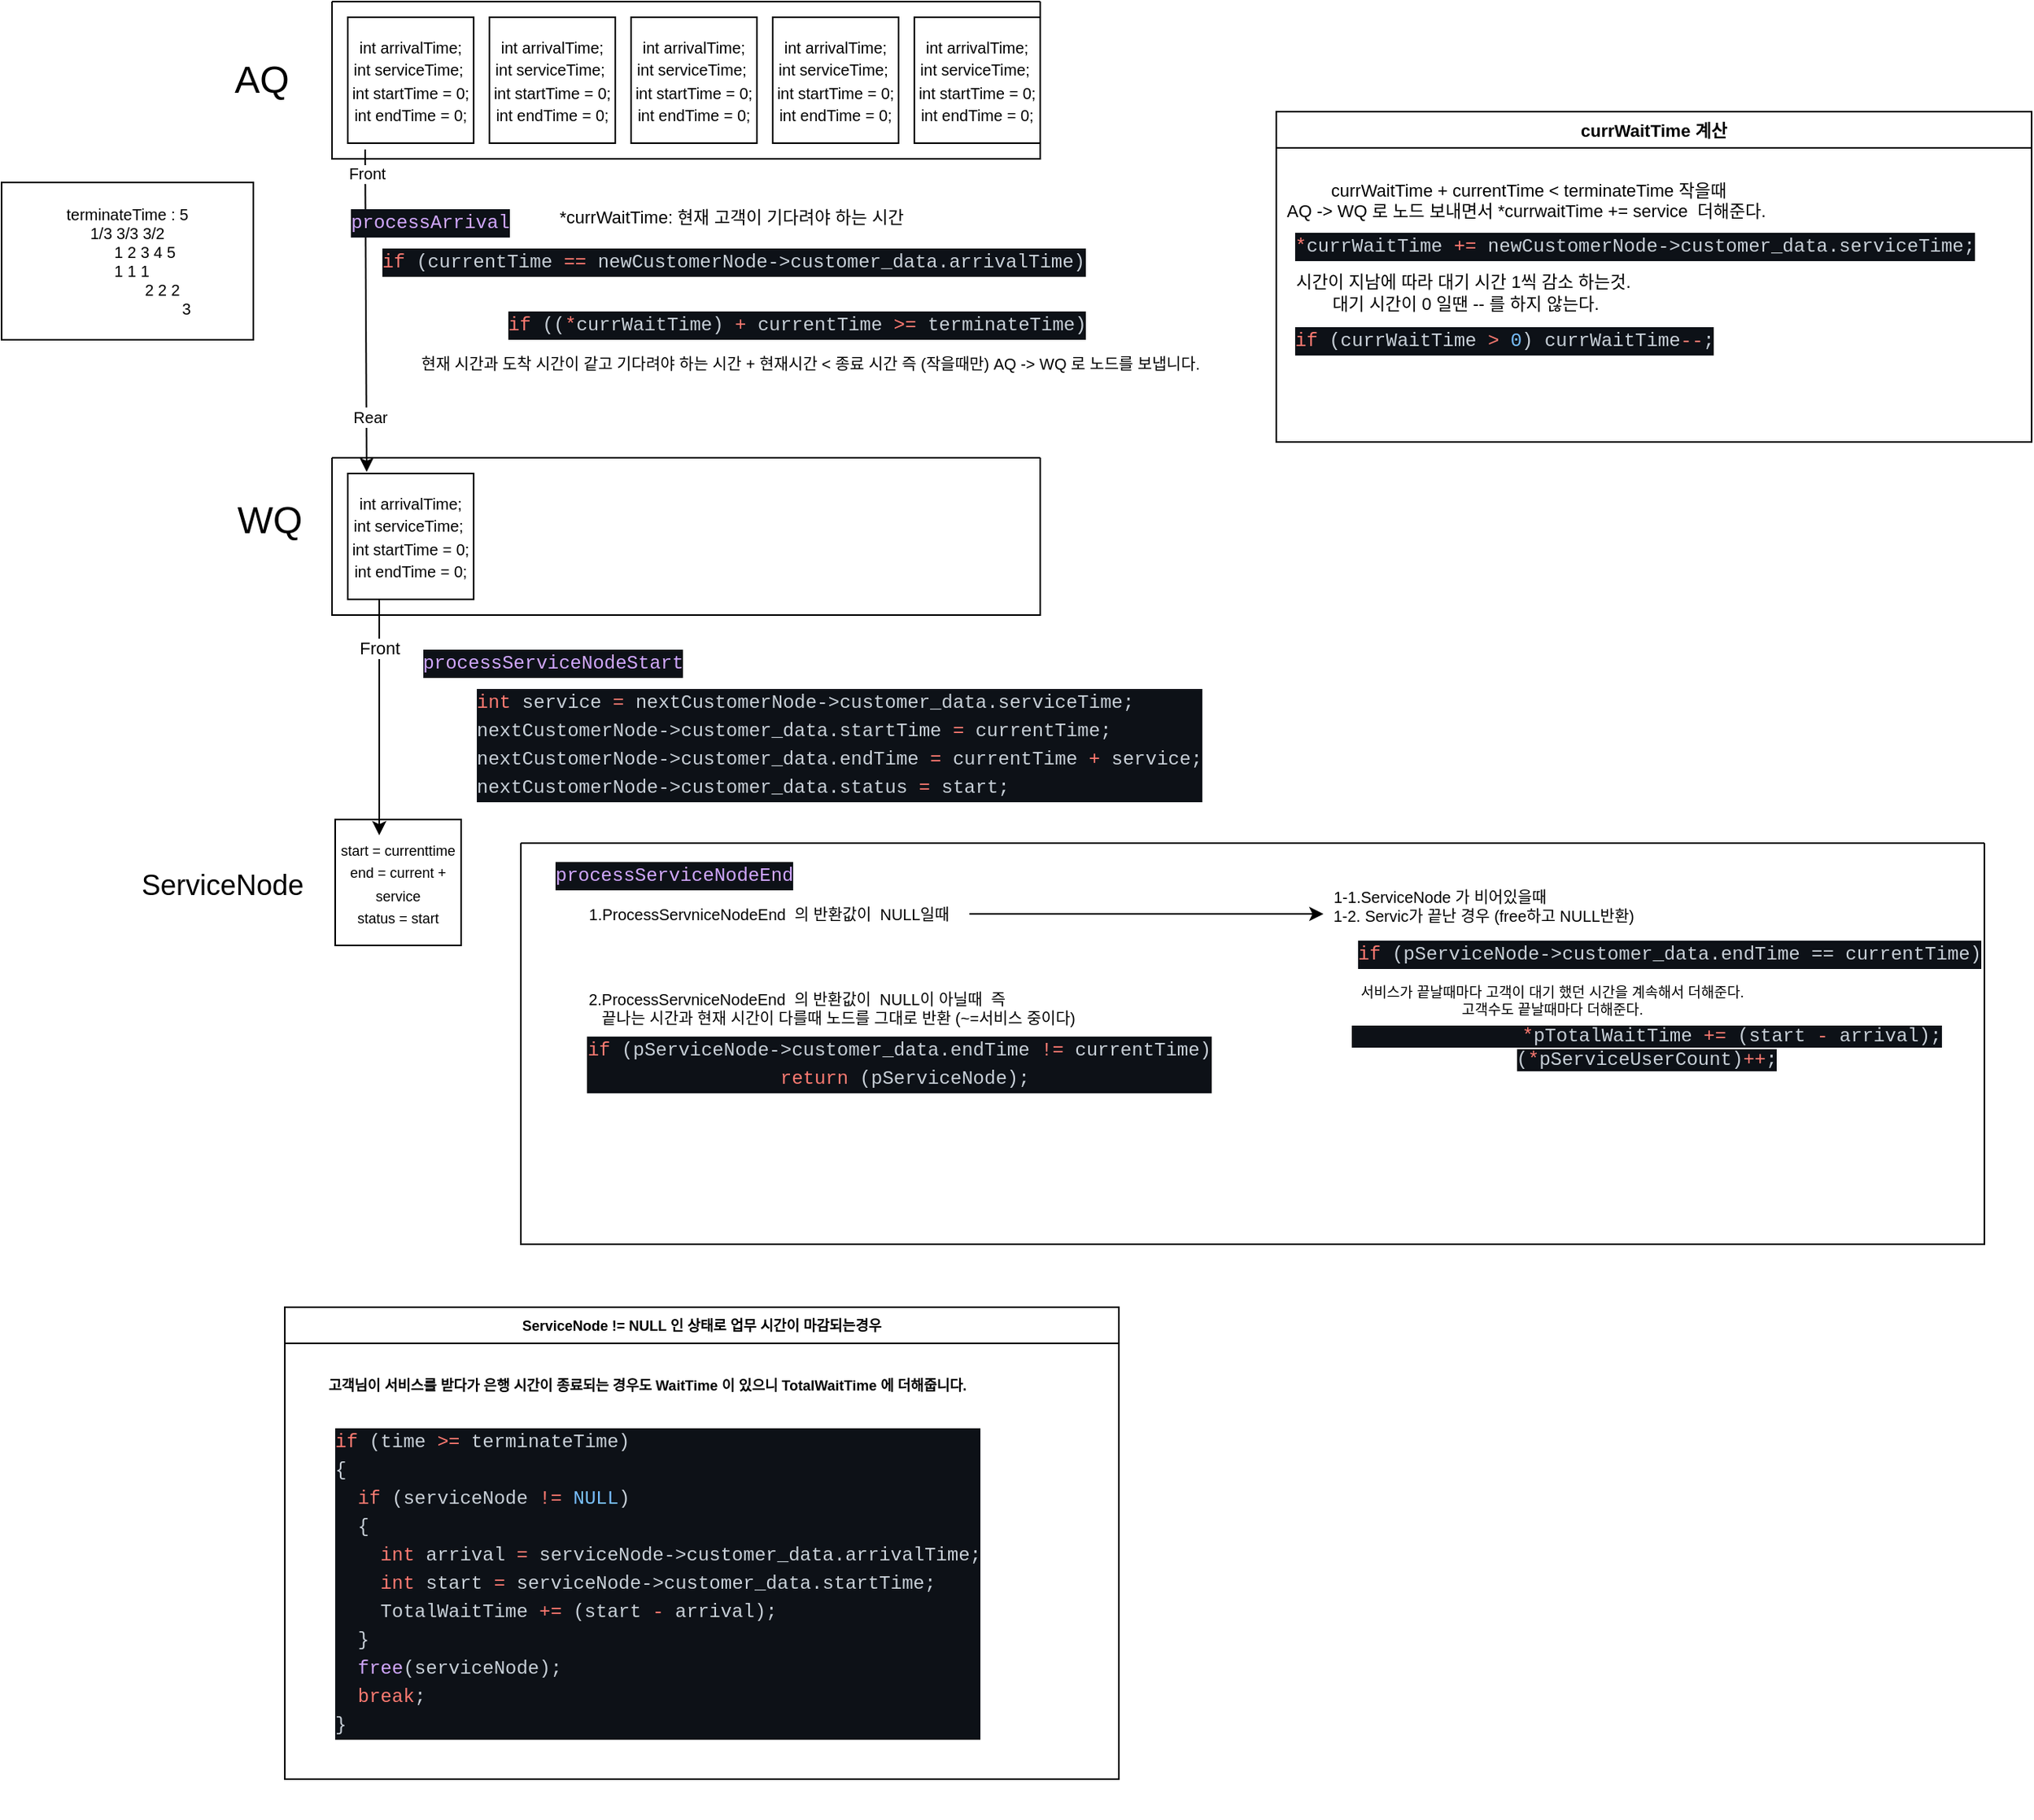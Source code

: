 <mxfile version="16.5.6" type="github">
  <diagram id="tW6vDaGJW5mJbFFyRpTi" name="Page-1">
    <mxGraphModel dx="2916" dy="985" grid="1" gridSize="10" guides="1" tooltips="1" connect="1" arrows="1" fold="1" page="1" pageScale="1" pageWidth="850" pageHeight="1100" math="0" shadow="0">
      <root>
        <mxCell id="0" />
        <mxCell id="1" parent="0" />
        <mxCell id="yuxW2dkyoOQb97sbM2LS-1" value="" style="swimlane;startSize=0;" vertex="1" parent="1">
          <mxGeometry x="40" y="90" width="450" height="100" as="geometry" />
        </mxCell>
        <mxCell id="yuxW2dkyoOQb97sbM2LS-2" value="&lt;font style=&quot;font-size: 10px&quot;&gt;int arrivalTime;&lt;br&gt;int serviceTime;&amp;nbsp;&lt;br&gt;int startTime = 0;&lt;br&gt;int endTime = 0;&lt;br&gt;&lt;/font&gt;" style="whiteSpace=wrap;html=1;aspect=fixed;" vertex="1" parent="yuxW2dkyoOQb97sbM2LS-1">
          <mxGeometry x="10" y="10" width="80" height="80" as="geometry" />
        </mxCell>
        <mxCell id="yuxW2dkyoOQb97sbM2LS-3" value="&lt;span style=&quot;font-size: 10px&quot;&gt;int arrivalTime;&lt;/span&gt;&lt;br style=&quot;font-size: 10px&quot;&gt;&lt;span style=&quot;font-size: 10px&quot;&gt;int serviceTime;&lt;/span&gt;&lt;span style=&quot;font-size: 10px&quot;&gt;&amp;nbsp;&lt;/span&gt;&lt;br style=&quot;font-size: 10px&quot;&gt;&lt;span style=&quot;font-size: 10px&quot;&gt;int startTime = 0;&lt;/span&gt;&lt;br style=&quot;font-size: 10px&quot;&gt;&lt;span style=&quot;font-size: 10px&quot;&gt;int endTime = 0;&lt;/span&gt;" style="whiteSpace=wrap;html=1;aspect=fixed;" vertex="1" parent="yuxW2dkyoOQb97sbM2LS-1">
          <mxGeometry x="100" y="10" width="80" height="80" as="geometry" />
        </mxCell>
        <mxCell id="yuxW2dkyoOQb97sbM2LS-4" value="&lt;span style=&quot;font-size: 10px&quot;&gt;int arrivalTime;&lt;/span&gt;&lt;br style=&quot;font-size: 10px&quot;&gt;&lt;span style=&quot;font-size: 10px&quot;&gt;int serviceTime;&lt;/span&gt;&lt;span style=&quot;font-size: 10px&quot;&gt;&amp;nbsp;&lt;/span&gt;&lt;br style=&quot;font-size: 10px&quot;&gt;&lt;span style=&quot;font-size: 10px&quot;&gt;int startTime = 0;&lt;/span&gt;&lt;br style=&quot;font-size: 10px&quot;&gt;&lt;span style=&quot;font-size: 10px&quot;&gt;int endTime = 0;&lt;/span&gt;" style="whiteSpace=wrap;html=1;aspect=fixed;" vertex="1" parent="yuxW2dkyoOQb97sbM2LS-1">
          <mxGeometry x="190" y="10" width="80" height="80" as="geometry" />
        </mxCell>
        <mxCell id="yuxW2dkyoOQb97sbM2LS-5" value="&lt;span style=&quot;font-size: 10px&quot;&gt;int arrivalTime;&lt;/span&gt;&lt;br style=&quot;font-size: 10px&quot;&gt;&lt;span style=&quot;font-size: 10px&quot;&gt;int serviceTime;&lt;/span&gt;&lt;span style=&quot;font-size: 10px&quot;&gt;&amp;nbsp;&lt;/span&gt;&lt;br style=&quot;font-size: 10px&quot;&gt;&lt;span style=&quot;font-size: 10px&quot;&gt;int startTime = 0;&lt;/span&gt;&lt;br style=&quot;font-size: 10px&quot;&gt;&lt;span style=&quot;font-size: 10px&quot;&gt;int endTime = 0;&lt;/span&gt;" style="whiteSpace=wrap;html=1;aspect=fixed;" vertex="1" parent="yuxW2dkyoOQb97sbM2LS-1">
          <mxGeometry x="280" y="10" width="80" height="80" as="geometry" />
        </mxCell>
        <mxCell id="yuxW2dkyoOQb97sbM2LS-6" value="&lt;span style=&quot;font-size: 10px&quot;&gt;int arrivalTime;&lt;/span&gt;&lt;br style=&quot;font-size: 10px&quot;&gt;&lt;span style=&quot;font-size: 10px&quot;&gt;int serviceTime;&lt;/span&gt;&lt;span style=&quot;font-size: 10px&quot;&gt;&amp;nbsp;&lt;/span&gt;&lt;br style=&quot;font-size: 10px&quot;&gt;&lt;span style=&quot;font-size: 10px&quot;&gt;int startTime = 0;&lt;/span&gt;&lt;br style=&quot;font-size: 10px&quot;&gt;&lt;span style=&quot;font-size: 10px&quot;&gt;int endTime = 0;&lt;/span&gt;" style="whiteSpace=wrap;html=1;aspect=fixed;" vertex="1" parent="yuxW2dkyoOQb97sbM2LS-1">
          <mxGeometry x="370" y="10" width="80" height="80" as="geometry" />
        </mxCell>
        <mxCell id="yuxW2dkyoOQb97sbM2LS-7" value="" style="swimlane;startSize=0;" vertex="1" parent="1">
          <mxGeometry x="40" y="380" width="450" height="100" as="geometry" />
        </mxCell>
        <mxCell id="yuxW2dkyoOQb97sbM2LS-8" value="&lt;span style=&quot;font-size: 10px&quot;&gt;int arrivalTime;&lt;/span&gt;&lt;br style=&quot;font-size: 10px&quot;&gt;&lt;span style=&quot;font-size: 10px&quot;&gt;int serviceTime;&amp;nbsp;&lt;/span&gt;&lt;br style=&quot;font-size: 10px&quot;&gt;&lt;span style=&quot;font-size: 10px&quot;&gt;int startTime = 0;&lt;/span&gt;&lt;br style=&quot;font-size: 10px&quot;&gt;&lt;span style=&quot;font-size: 10px&quot;&gt;int endTime = 0;&lt;/span&gt;" style="whiteSpace=wrap;html=1;aspect=fixed;" vertex="1" parent="yuxW2dkyoOQb97sbM2LS-7">
          <mxGeometry x="10" y="10" width="80" height="80" as="geometry" />
        </mxCell>
        <mxCell id="yuxW2dkyoOQb97sbM2LS-9" value="&lt;font style=&quot;font-size: 9px&quot;&gt;start = currenttime&lt;br&gt;end = current + service&lt;br&gt;status = start&lt;/font&gt;" style="whiteSpace=wrap;html=1;aspect=fixed;" vertex="1" parent="1">
          <mxGeometry x="42" y="610" width="80" height="80" as="geometry" />
        </mxCell>
        <mxCell id="yuxW2dkyoOQb97sbM2LS-10" value="" style="endArrow=classic;html=1;rounded=0;fontSize=10;exitX=0.138;exitY=1.05;exitDx=0;exitDy=0;entryX=0.15;entryY=-0.013;entryDx=0;entryDy=0;exitPerimeter=0;entryPerimeter=0;" edge="1" parent="1" source="yuxW2dkyoOQb97sbM2LS-2" target="yuxW2dkyoOQb97sbM2LS-8">
          <mxGeometry width="50" height="50" relative="1" as="geometry">
            <mxPoint x="50" y="190" as="sourcePoint" />
            <mxPoint x="50" y="380" as="targetPoint" />
            <Array as="points" />
          </mxGeometry>
        </mxCell>
        <mxCell id="yuxW2dkyoOQb97sbM2LS-11" value="&lt;div style=&quot;color: rgb(201 , 209 , 217) ; background-color: rgb(13 , 17 , 23) ; font-family: &amp;#34;menlo&amp;#34; , &amp;#34;monaco&amp;#34; , &amp;#34;courier new&amp;#34; , monospace ; font-size: 12px ; line-height: 18px&quot;&gt;&lt;span style=&quot;color: rgb(210 , 168 , 255)&quot;&gt;processArrival&lt;/span&gt;&lt;/div&gt;" style="edgeLabel;html=1;align=center;verticalAlign=middle;resizable=0;points=[];fontSize=14;" vertex="1" connectable="0" parent="yuxW2dkyoOQb97sbM2LS-10">
          <mxGeometry x="-0.147" y="3" relative="1" as="geometry">
            <mxPoint x="37" y="-42" as="offset" />
          </mxGeometry>
        </mxCell>
        <mxCell id="yuxW2dkyoOQb97sbM2LS-12" value="Front" style="edgeLabel;html=1;align=center;verticalAlign=middle;resizable=0;points=[];fontSize=10;" vertex="1" connectable="0" parent="yuxW2dkyoOQb97sbM2LS-10">
          <mxGeometry x="-0.857" y="1" relative="1" as="geometry">
            <mxPoint as="offset" />
          </mxGeometry>
        </mxCell>
        <mxCell id="yuxW2dkyoOQb97sbM2LS-13" value="&lt;font style=&quot;font-size: 10px&quot;&gt;Rear&lt;/font&gt;" style="edgeLabel;html=1;align=center;verticalAlign=middle;resizable=0;points=[];fontSize=11;" vertex="1" connectable="0" parent="yuxW2dkyoOQb97sbM2LS-10">
          <mxGeometry x="0.655" y="2" relative="1" as="geometry">
            <mxPoint as="offset" />
          </mxGeometry>
        </mxCell>
        <mxCell id="yuxW2dkyoOQb97sbM2LS-14" value="&lt;span style=&quot;font-size: 24px&quot;&gt;AQ&lt;/span&gt;" style="text;html=1;align=center;verticalAlign=middle;resizable=0;points=[];autosize=1;strokeColor=none;fillColor=none;fontSize=10;" vertex="1" parent="1">
          <mxGeometry x="-30" y="130" width="50" height="20" as="geometry" />
        </mxCell>
        <mxCell id="yuxW2dkyoOQb97sbM2LS-15" value="WQ" style="text;html=1;align=center;verticalAlign=middle;resizable=0;points=[];autosize=1;strokeColor=none;fillColor=none;fontSize=24;" vertex="1" parent="1">
          <mxGeometry x="-30" y="405" width="60" height="30" as="geometry" />
        </mxCell>
        <mxCell id="yuxW2dkyoOQb97sbM2LS-16" value="&lt;font style=&quot;font-size: 18px&quot;&gt;ServiceNode&lt;/font&gt;" style="text;html=1;align=center;verticalAlign=middle;resizable=0;points=[];autosize=1;strokeColor=none;fillColor=none;fontSize=24;" vertex="1" parent="1">
          <mxGeometry x="-90" y="630" width="120" height="40" as="geometry" />
        </mxCell>
        <mxCell id="yuxW2dkyoOQb97sbM2LS-17" value="" style="endArrow=classic;html=1;rounded=0;fontSize=18;exitX=0.25;exitY=1;exitDx=0;exitDy=0;entryX=0.35;entryY=0.125;entryDx=0;entryDy=0;entryPerimeter=0;" edge="1" parent="1" source="yuxW2dkyoOQb97sbM2LS-8" target="yuxW2dkyoOQb97sbM2LS-9">
          <mxGeometry width="50" height="50" relative="1" as="geometry">
            <mxPoint x="57" y="530" as="sourcePoint" />
            <mxPoint x="107" y="480" as="targetPoint" />
          </mxGeometry>
        </mxCell>
        <mxCell id="yuxW2dkyoOQb97sbM2LS-18" value="Front" style="edgeLabel;html=1;align=center;verticalAlign=middle;resizable=0;points=[];fontSize=11;" vertex="1" connectable="0" parent="yuxW2dkyoOQb97sbM2LS-17">
          <mxGeometry x="-0.587" relative="1" as="geometry">
            <mxPoint as="offset" />
          </mxGeometry>
        </mxCell>
        <mxCell id="yuxW2dkyoOQb97sbM2LS-19" value="&lt;div style=&quot;font-style: normal; font-weight: normal; letter-spacing: normal; text-indent: 0px; text-transform: none; word-spacing: 0px; text-decoration: none; color: rgb(201, 209, 217); background-color: rgb(13, 17, 23); font-family: menlo, monaco, &amp;quot;courier new&amp;quot;, monospace; font-size: 12px; line-height: 18px;&quot;&gt;&lt;div&gt;&lt;span style=&quot;color: rgb(255 , 123 , 114)&quot;&gt;if&lt;/span&gt;&lt;span style=&quot;color: rgb(201 , 209 , 217)&quot;&gt; (currentTime &lt;/span&gt;&lt;span style=&quot;color: rgb(255 , 123 , 114)&quot;&gt;==&lt;/span&gt;&lt;span style=&quot;color: rgb(201 , 209 , 217)&quot;&gt; newCustomerNode-&amp;gt;customer_data.arrivalTime)&lt;/span&gt;&lt;/div&gt;&lt;/div&gt;" style="text;whiteSpace=wrap;html=1;fontSize=18;" vertex="1" parent="1">
          <mxGeometry x="70" y="240" width="470" height="30" as="geometry" />
        </mxCell>
        <mxCell id="yuxW2dkyoOQb97sbM2LS-20" value="&lt;div style=&quot;font-style: normal; font-weight: normal; letter-spacing: normal; text-indent: 0px; text-transform: none; word-spacing: 0px; text-decoration: none; color: rgb(201, 209, 217); background-color: rgb(13, 17, 23); font-family: menlo, monaco, &amp;quot;courier new&amp;quot;, monospace; font-size: 12px; line-height: 18px;&quot;&gt;&lt;div&gt;&lt;span style=&quot;color: rgb(255 , 123 , 114)&quot;&gt;if&lt;/span&gt;&lt;span style=&quot;color: rgb(201 , 209 , 217)&quot;&gt; ((&lt;/span&gt;&lt;span style=&quot;color: rgb(255 , 123 , 114)&quot;&gt;*&lt;/span&gt;&lt;span style=&quot;color: rgb(201 , 209 , 217)&quot;&gt;currWaitTime) &lt;/span&gt;&lt;span style=&quot;color: rgb(255 , 123 , 114)&quot;&gt;+&lt;/span&gt;&lt;span style=&quot;color: rgb(201 , 209 , 217)&quot;&gt; currentTime &lt;/span&gt;&lt;span style=&quot;color: rgb(255 , 123 , 114)&quot;&gt;&amp;gt;=&lt;/span&gt;&lt;span style=&quot;color: rgb(201 , 209 , 217)&quot;&gt; terminateTime)&lt;/span&gt;&lt;/div&gt;&lt;/div&gt;" style="text;whiteSpace=wrap;html=1;fontSize=18;" vertex="1" parent="1">
          <mxGeometry x="150" y="280" width="390" height="30" as="geometry" />
        </mxCell>
        <mxCell id="yuxW2dkyoOQb97sbM2LS-21" value="&lt;font style=&quot;font-size: 11px&quot;&gt;*currWaitTime: 현재 고객이 기다려야 하는 시간&amp;nbsp;&lt;/font&gt;" style="text;html=1;align=center;verticalAlign=middle;resizable=0;points=[];autosize=1;strokeColor=none;fillColor=none;fontSize=18;" vertex="1" parent="1">
          <mxGeometry x="180" y="210" width="230" height="30" as="geometry" />
        </mxCell>
        <mxCell id="yuxW2dkyoOQb97sbM2LS-22" value="currWaitTime 계산" style="swimlane;fontSize=11;" vertex="1" parent="1">
          <mxGeometry x="640" y="160" width="480" height="210" as="geometry" />
        </mxCell>
        <mxCell id="yuxW2dkyoOQb97sbM2LS-23" value="&lt;br&gt;currWaitTime + currentTime &amp;lt; terminateTime 작을때&lt;br&gt;AQ -&amp;gt; WQ 로 노드 보내면서 *currwaitTime += service&amp;nbsp; 더해준다.&amp;nbsp;" style="text;html=1;align=center;verticalAlign=middle;resizable=0;points=[];autosize=1;strokeColor=none;fillColor=none;fontSize=11;" vertex="1" parent="yuxW2dkyoOQb97sbM2LS-22">
          <mxGeometry y="30" width="320" height="40" as="geometry" />
        </mxCell>
        <mxCell id="yuxW2dkyoOQb97sbM2LS-24" value="&lt;div style=&quot;font-style: normal; font-weight: normal; letter-spacing: normal; text-indent: 0px; text-transform: none; word-spacing: 0px; text-decoration: none; color: rgb(201, 209, 217); background-color: rgb(13, 17, 23); font-family: menlo, monaco, &amp;quot;courier new&amp;quot;, monospace; font-size: 12px; line-height: 18px;&quot;&gt;&lt;div&gt;&lt;span style=&quot;color: rgb(255 , 123 , 114)&quot;&gt;*&lt;/span&gt;&lt;span style=&quot;color: rgb(201 , 209 , 217)&quot;&gt;currWaitTime &lt;/span&gt;&lt;span style=&quot;color: rgb(255 , 123 , 114)&quot;&gt;+=&lt;/span&gt;&lt;span style=&quot;color: rgb(201 , 209 , 217)&quot;&gt; newCustomerNode-&amp;gt;customer_data.serviceTime;&lt;/span&gt;&lt;/div&gt;&lt;/div&gt;" style="text;whiteSpace=wrap;html=1;fontSize=11;" vertex="1" parent="yuxW2dkyoOQb97sbM2LS-22">
          <mxGeometry x="10" y="70" width="460" height="30" as="geometry" />
        </mxCell>
        <mxCell id="yuxW2dkyoOQb97sbM2LS-25" value="&lt;div style=&quot;font-style: normal; font-weight: normal; letter-spacing: normal; text-indent: 0px; text-transform: none; word-spacing: 0px; text-decoration: none; color: rgb(201, 209, 217); background-color: rgb(13, 17, 23); font-family: menlo, monaco, &amp;quot;courier new&amp;quot;, monospace; font-size: 12px; line-height: 18px;&quot;&gt;&lt;div&gt;&lt;span style=&quot;color: rgb(255 , 123 , 114)&quot;&gt;if&lt;/span&gt;&lt;span style=&quot;color: rgb(201 , 209 , 217)&quot;&gt; (currWaitTime &lt;/span&gt;&lt;span style=&quot;color: rgb(255 , 123 , 114)&quot;&gt;&amp;gt;&lt;/span&gt;&lt;span style=&quot;color: rgb(201 , 209 , 217)&quot;&gt; &lt;/span&gt;&lt;span style=&quot;color: rgb(121 , 192 , 255)&quot;&gt;0&lt;/span&gt;&lt;span style=&quot;color: rgb(201 , 209 , 217)&quot;&gt;) currWaitTime&lt;/span&gt;&lt;span style=&quot;color: rgb(255 , 123 , 114)&quot;&gt;--&lt;/span&gt;&lt;span style=&quot;color: rgb(201 , 209 , 217)&quot;&gt;;&lt;/span&gt;&lt;/div&gt;&lt;/div&gt;" style="text;whiteSpace=wrap;html=1;fontSize=11;" vertex="1" parent="yuxW2dkyoOQb97sbM2LS-22">
          <mxGeometry x="10" y="130" width="290" height="30" as="geometry" />
        </mxCell>
        <mxCell id="yuxW2dkyoOQb97sbM2LS-26" value="시간이 지남에 따라 대기 시간 1씩 감소 하는것.&amp;nbsp;&lt;br&gt;대기 시간이 0 일땐 -- 를 하지 않는다." style="text;html=1;align=center;verticalAlign=middle;resizable=0;points=[];autosize=1;strokeColor=none;fillColor=none;fontSize=11;" vertex="1" parent="yuxW2dkyoOQb97sbM2LS-22">
          <mxGeometry x="10" y="100" width="220" height="30" as="geometry" />
        </mxCell>
        <mxCell id="yuxW2dkyoOQb97sbM2LS-27" value="&lt;div style=&quot;color: rgb(201 , 209 , 217) ; background-color: rgb(13 , 17 , 23) ; font-family: &amp;#34;menlo&amp;#34; , &amp;#34;monaco&amp;#34; , &amp;#34;courier new&amp;#34; , monospace ; font-size: 12px ; line-height: 18px&quot;&gt;&lt;span style=&quot;color: rgb(210 , 168 , 255)&quot;&gt;processServiceNodeStart&lt;/span&gt;&lt;/div&gt;" style="text;html=1;align=center;verticalAlign=middle;resizable=0;points=[];autosize=1;strokeColor=none;fillColor=none;fontSize=11;" vertex="1" parent="1">
          <mxGeometry x="90" y="500" width="180" height="20" as="geometry" />
        </mxCell>
        <mxCell id="yuxW2dkyoOQb97sbM2LS-28" value="현재 시간과 도착 시간이 같고 기다려야 하는 시간 + 현재시간 &amp;lt; 종료 시간 즉 (작을때만) AQ -&amp;gt; WQ 로 노드를 보냅니다.&amp;nbsp;" style="text;html=1;align=center;verticalAlign=middle;resizable=0;points=[];autosize=1;strokeColor=none;fillColor=none;fontSize=10;" vertex="1" parent="1">
          <mxGeometry x="100" y="310" width="490" height="20" as="geometry" />
        </mxCell>
        <mxCell id="yuxW2dkyoOQb97sbM2LS-29" value="terminateTime : 5&lt;br&gt;1/3 3/3 3/2&lt;br&gt;&amp;nbsp; &amp;nbsp; &amp;nbsp; &amp;nbsp; 1 2 3 4 5&lt;br&gt;&amp;nbsp; 1 1 1&lt;br&gt;&amp;nbsp; &amp;nbsp; &amp;nbsp; &amp;nbsp; &amp;nbsp; &amp;nbsp; &amp;nbsp; &amp;nbsp; &amp;nbsp;2 2 2&amp;nbsp;&lt;br&gt;&amp;nbsp; &amp;nbsp; &amp;nbsp; &amp;nbsp; &amp;nbsp; &amp;nbsp; &amp;nbsp; &amp;nbsp; &amp;nbsp; &amp;nbsp; &amp;nbsp; &amp;nbsp; &amp;nbsp; &amp;nbsp; 3&amp;nbsp;" style="rounded=0;whiteSpace=wrap;html=1;fontSize=10;" vertex="1" parent="1">
          <mxGeometry x="-170" y="205" width="160" height="100" as="geometry" />
        </mxCell>
        <mxCell id="yuxW2dkyoOQb97sbM2LS-30" value="" style="edgeStyle=orthogonalEdgeStyle;rounded=0;orthogonalLoop=1;jettySize=auto;html=1;fontSize=10;entryX=0.2;entryY=0.667;entryDx=0;entryDy=0;entryPerimeter=0;" edge="1" parent="1" source="yuxW2dkyoOQb97sbM2LS-31" target="yuxW2dkyoOQb97sbM2LS-39">
          <mxGeometry relative="1" as="geometry">
            <mxPoint x="530" y="670" as="targetPoint" />
          </mxGeometry>
        </mxCell>
        <mxCell id="yuxW2dkyoOQb97sbM2LS-31" value="1.ProcessServniceNodeEnd&amp;nbsp; 의 반환값이&amp;nbsp; NULL일때&amp;nbsp;&amp;nbsp;" style="text;html=1;align=center;verticalAlign=middle;resizable=0;points=[];autosize=1;strokeColor=none;fillColor=none;fontSize=10;" vertex="1" parent="1">
          <mxGeometry x="195" y="660" width="250" height="20" as="geometry" />
        </mxCell>
        <mxCell id="yuxW2dkyoOQb97sbM2LS-32" value="&lt;div style=&quot;font-style: normal; font-weight: normal; letter-spacing: normal; text-indent: 0px; text-transform: none; word-spacing: 0px; text-decoration: none; color: rgb(201, 209, 217); background-color: rgb(13, 17, 23); font-family: menlo, monaco, &amp;quot;courier new&amp;quot;, monospace; font-size: 12px; line-height: 18px;&quot;&gt;&lt;div&gt;&lt;span style=&quot;color: rgb(210 , 168 , 255)&quot;&gt;processServiceNodeEnd&lt;/span&gt;&lt;/div&gt;&lt;/div&gt;" style="text;whiteSpace=wrap;html=1;fontSize=10;" vertex="1" parent="1">
          <mxGeometry x="180" y="630" width="180" height="30" as="geometry" />
        </mxCell>
        <mxCell id="yuxW2dkyoOQb97sbM2LS-33" value="&lt;div style=&quot;color: rgb(201 , 209 , 217) ; background-color: rgb(13 , 17 , 23) ; font-family: &amp;#34;menlo&amp;#34; , &amp;#34;monaco&amp;#34; , &amp;#34;courier new&amp;#34; , monospace ; font-size: 12px ; line-height: 18px&quot;&gt;&lt;div&gt;&lt;span style=&quot;color: rgb(255 , 123 , 114)&quot;&gt;if&lt;/span&gt; (pServiceNode-&amp;gt;customer_data.endTime &lt;span style=&quot;color: rgb(255 , 123 , 114)&quot;&gt;!=&lt;/span&gt; currentTime)&lt;/div&gt;&lt;div&gt;&lt;span style=&quot;color: rgb(255 , 123 , 114)&quot;&gt;&lt;span style=&quot;white-space: pre&quot;&gt;	&lt;/span&gt;return&lt;/span&gt; (pServiceNode);&lt;/div&gt;&lt;/div&gt;" style="text;html=1;align=center;verticalAlign=middle;resizable=0;points=[];autosize=1;strokeColor=none;fillColor=none;fontSize=10;" vertex="1" parent="1">
          <mxGeometry x="195" y="745" width="410" height="40" as="geometry" />
        </mxCell>
        <mxCell id="yuxW2dkyoOQb97sbM2LS-34" value="2.ProcessServniceNodeEnd&amp;nbsp; 의 반환값이&amp;nbsp; NULL이 아닐때&amp;nbsp; 즉&lt;br&gt;&amp;nbsp; &amp;nbsp; &amp;nbsp; &amp;nbsp; &amp;nbsp; &amp;nbsp; &amp;nbsp; &amp;nbsp; &amp;nbsp; &amp;nbsp;끝나는 시간과 현재 시간이 다를때 노드를 그대로 반환 (~=서비스 중이다)" style="text;html=1;align=center;verticalAlign=middle;resizable=0;points=[];autosize=1;strokeColor=none;fillColor=none;fontSize=10;" vertex="1" parent="1">
          <mxGeometry x="160" y="715" width="350" height="30" as="geometry" />
        </mxCell>
        <mxCell id="yuxW2dkyoOQb97sbM2LS-35" value="&lt;div style=&quot;font-style: normal ; font-weight: normal ; letter-spacing: normal ; text-indent: 0px ; text-transform: none ; word-spacing: 0px ; text-decoration: none ; color: rgb(201 , 209 , 217) ; background-color: rgb(13 , 17 , 23) ; font-family: &amp;#34;menlo&amp;#34; , &amp;#34;monaco&amp;#34; , &amp;#34;courier new&amp;#34; , monospace ; font-size: 12px ; line-height: 18px&quot;&gt;&lt;div&gt;&lt;span style=&quot;color: rgb(255 , 123 , 114)&quot;&gt;int&lt;/span&gt;&lt;span style=&quot;color: rgb(201 , 209 , 217)&quot;&gt; service &lt;/span&gt;&lt;span style=&quot;color: rgb(255 , 123 , 114)&quot;&gt;=&lt;/span&gt;&lt;span style=&quot;color: rgb(201 , 209 , 217)&quot;&gt; nextCustomerNode-&amp;gt;customer_data.serviceTime;&lt;/span&gt;&lt;/div&gt;&lt;div&gt;&lt;span style=&quot;color: rgb(201 , 209 , 217)&quot;&gt;    nextCustomerNode-&amp;gt;customer_data.startTime &lt;/span&gt;&lt;span style=&quot;color: rgb(255 , 123 , 114)&quot;&gt;=&lt;/span&gt;&lt;span style=&quot;color: rgb(201 , 209 , 217)&quot;&gt; currentTime;&lt;/span&gt;&lt;/div&gt;&lt;div&gt;&lt;span style=&quot;color: rgb(201 , 209 , 217)&quot;&gt;    nextCustomerNode-&amp;gt;customer_data.endTime &lt;/span&gt;&lt;span style=&quot;color: rgb(255 , 123 , 114)&quot;&gt;=&lt;/span&gt;&lt;span style=&quot;color: rgb(201 , 209 , 217)&quot;&gt; currentTime &lt;/span&gt;&lt;span style=&quot;color: rgb(255 , 123 , 114)&quot;&gt;+&lt;/span&gt;&lt;span style=&quot;color: rgb(201 , 209 , 217)&quot;&gt; service;&lt;/span&gt;&lt;/div&gt;&lt;div&gt;&lt;span style=&quot;color: rgb(201 , 209 , 217)&quot;&gt;    nextCustomerNode-&amp;gt;customer_data.status &lt;/span&gt;&lt;span style=&quot;color: rgb(255 , 123 , 114)&quot;&gt;=&lt;/span&gt;&lt;span style=&quot;color: rgb(201 , 209 , 217)&quot;&gt; start;&lt;/span&gt;&lt;/div&gt;&lt;/div&gt;" style="text;whiteSpace=wrap;html=1;fontSize=9;" vertex="1" parent="1">
          <mxGeometry x="130" y="520" width="490" height="110" as="geometry" />
        </mxCell>
        <mxCell id="yuxW2dkyoOQb97sbM2LS-36" value="" style="swimlane;startSize=0;fontSize=9;" vertex="1" parent="1">
          <mxGeometry x="160" y="625" width="930" height="255" as="geometry" />
        </mxCell>
        <mxCell id="yuxW2dkyoOQb97sbM2LS-37" value="서비스가 끝날때마다 고객이 대기 했던 시간을 계속해서 더해준다.&lt;br&gt;고객수도 끝날때마다 더해준다." style="text;html=1;align=center;verticalAlign=middle;resizable=0;points=[];autosize=1;strokeColor=none;fillColor=none;fontSize=9;" vertex="1" parent="yuxW2dkyoOQb97sbM2LS-36">
          <mxGeometry x="530" y="85" width="250" height="30" as="geometry" />
        </mxCell>
        <mxCell id="yuxW2dkyoOQb97sbM2LS-38" value="&lt;span style=&quot;background-color: rgb(13 , 17 , 23) ; color: rgb(201 , 209 , 217) ; font-family: &amp;#34;menlo&amp;#34; , &amp;#34;monaco&amp;#34; , &amp;#34;courier new&amp;#34; , monospace ; font-size: 12px&quot;&gt;&amp;nbsp; &amp;nbsp; &amp;nbsp; &amp;nbsp; &amp;nbsp; &amp;nbsp; &amp;nbsp; &amp;nbsp;&lt;/span&gt;&lt;span style=&quot;background-color: rgb(13 , 17 , 23) ; font-family: &amp;#34;menlo&amp;#34; , &amp;#34;monaco&amp;#34; , &amp;#34;courier new&amp;#34; , monospace ; font-size: 12px ; color: rgb(255 , 123 , 114)&quot;&gt;*&lt;/span&gt;&lt;span style=&quot;background-color: rgb(13 , 17 , 23) ; color: rgb(201 , 209 , 217) ; font-family: &amp;#34;menlo&amp;#34; , &amp;#34;monaco&amp;#34; , &amp;#34;courier new&amp;#34; , monospace ; font-size: 12px&quot;&gt;pTotalWaitTime &lt;/span&gt;&lt;span style=&quot;background-color: rgb(13 , 17 , 23) ; font-family: &amp;#34;menlo&amp;#34; , &amp;#34;monaco&amp;#34; , &amp;#34;courier new&amp;#34; , monospace ; font-size: 12px ; color: rgb(255 , 123 , 114)&quot;&gt;+=&lt;/span&gt;&lt;span style=&quot;background-color: rgb(13 , 17 , 23) ; color: rgb(201 , 209 , 217) ; font-family: &amp;#34;menlo&amp;#34; , &amp;#34;monaco&amp;#34; , &amp;#34;courier new&amp;#34; , monospace ; font-size: 12px&quot;&gt; (start &lt;/span&gt;&lt;span style=&quot;background-color: rgb(13 , 17 , 23) ; font-family: &amp;#34;menlo&amp;#34; , &amp;#34;monaco&amp;#34; , &amp;#34;courier new&amp;#34; , monospace ; font-size: 12px ; color: rgb(255 , 123 , 114)&quot;&gt;-&lt;/span&gt;&lt;span style=&quot;background-color: rgb(13 , 17 , 23) ; color: rgb(201 , 209 , 217) ; font-family: &amp;#34;menlo&amp;#34; , &amp;#34;monaco&amp;#34; , &amp;#34;courier new&amp;#34; , monospace ; font-size: 12px&quot;&gt; arrival);&lt;br&gt;&lt;/span&gt;&lt;span style=&quot;background-color: rgb(13 , 17 , 23) ; color: rgb(201 , 209 , 217) ; font-family: &amp;#34;menlo&amp;#34; , &amp;#34;monaco&amp;#34; , &amp;#34;courier new&amp;#34; , monospace ; font-size: 12px&quot;&gt;(&lt;/span&gt;&lt;span style=&quot;background-color: rgb(13 , 17 , 23) ; font-family: &amp;#34;menlo&amp;#34; , &amp;#34;monaco&amp;#34; , &amp;#34;courier new&amp;#34; , monospace ; font-size: 12px ; color: rgb(255 , 123 , 114)&quot;&gt;*&lt;/span&gt;&lt;span style=&quot;background-color: rgb(13 , 17 , 23) ; color: rgb(201 , 209 , 217) ; font-family: &amp;#34;menlo&amp;#34; , &amp;#34;monaco&amp;#34; , &amp;#34;courier new&amp;#34; , monospace ; font-size: 12px&quot;&gt;pServiceUserCount)&lt;/span&gt;&lt;span style=&quot;background-color: rgb(13 , 17 , 23) ; font-family: &amp;#34;menlo&amp;#34; , &amp;#34;monaco&amp;#34; , &amp;#34;courier new&amp;#34; , monospace ; font-size: 12px ; color: rgb(255 , 123 , 114)&quot;&gt;++&lt;/span&gt;&lt;span style=&quot;background-color: rgb(13 , 17 , 23) ; color: rgb(201 , 209 , 217) ; font-family: &amp;#34;menlo&amp;#34; , &amp;#34;monaco&amp;#34; , &amp;#34;courier new&amp;#34; , monospace ; font-size: 12px&quot;&gt;;&lt;/span&gt;&lt;span style=&quot;background-color: rgb(13 , 17 , 23) ; color: rgb(201 , 209 , 217) ; font-family: &amp;#34;menlo&amp;#34; , &amp;#34;monaco&amp;#34; , &amp;#34;courier new&amp;#34; , monospace ; font-size: 12px&quot;&gt;&lt;br&gt;&lt;/span&gt;" style="text;html=1;align=center;verticalAlign=middle;resizable=0;points=[];autosize=1;strokeColor=none;fillColor=none;fontSize=9;" vertex="1" parent="yuxW2dkyoOQb97sbM2LS-36">
          <mxGeometry x="520" y="115" width="390" height="30" as="geometry" />
        </mxCell>
        <mxCell id="yuxW2dkyoOQb97sbM2LS-39" value="1-1.ServiceNode 가 비어있을때&amp;nbsp;&lt;br&gt;&amp;nbsp; &amp;nbsp; &amp;nbsp; &amp;nbsp; &amp;nbsp; &amp;nbsp; &amp;nbsp; &amp;nbsp; &amp;nbsp; &amp;nbsp;1-2. Servic가 끝난 경우 (free하고 NULL반환)" style="text;html=1;align=center;verticalAlign=middle;resizable=0;points=[];autosize=1;strokeColor=none;fillColor=none;fontSize=10;" vertex="1" parent="yuxW2dkyoOQb97sbM2LS-36">
          <mxGeometry x="460" y="25" width="250" height="30" as="geometry" />
        </mxCell>
        <mxCell id="yuxW2dkyoOQb97sbM2LS-40" value="&lt;div style=&quot;font-style: normal ; font-weight: normal ; letter-spacing: normal ; text-indent: 0px ; text-transform: none ; word-spacing: 0px ; text-decoration: none ; background-color: rgb(13 , 17 , 23) ; font-family: &amp;#34;menlo&amp;#34; , &amp;#34;monaco&amp;#34; , &amp;#34;courier new&amp;#34; , monospace ; font-size: 12px ; line-height: 18px&quot;&gt;&lt;div&gt;&lt;span style=&quot;color: rgb(255 , 123 , 114)&quot;&gt;if&lt;/span&gt;&lt;span style=&quot;color: rgb(201 , 209 , 217)&quot;&gt; (pServiceNode-&amp;gt;customer_data.endTime ==&lt;/span&gt;&lt;span style=&quot;color: rgb(201 , 209 , 217)&quot;&gt;&amp;nbsp;currentTime)&lt;/span&gt;&lt;/div&gt;&lt;/div&gt;" style="text;whiteSpace=wrap;html=1;fontSize=10;" vertex="1" parent="yuxW2dkyoOQb97sbM2LS-36">
          <mxGeometry x="530" y="55" width="420" height="30" as="geometry" />
        </mxCell>
        <mxCell id="yuxW2dkyoOQb97sbM2LS-41" value="ServiceNode != NULL 인 상태로 업무 시간이 마감되는경우" style="swimlane;fontSize=9;" vertex="1" parent="1">
          <mxGeometry x="10" y="920" width="530" height="300" as="geometry" />
        </mxCell>
        <mxCell id="yuxW2dkyoOQb97sbM2LS-42" value="&lt;span style=&quot;font-weight: 700&quot;&gt;고객님이 서비스를 받다가 은행 시간이 종료되는 경우도 WaitTime 이 있으니 TotalWaitTime 에 더해줍니다.&lt;/span&gt;" style="text;html=1;align=center;verticalAlign=middle;resizable=0;points=[];autosize=1;strokeColor=none;fillColor=none;fontSize=9;" vertex="1" parent="yuxW2dkyoOQb97sbM2LS-41">
          <mxGeometry x="30" y="40" width="400" height="20" as="geometry" />
        </mxCell>
        <mxCell id="yuxW2dkyoOQb97sbM2LS-43" value="&lt;div style=&quot;font-style: normal ; font-weight: normal ; letter-spacing: normal ; text-indent: 0px ; text-transform: none ; word-spacing: 0px ; text-decoration: none ; color: rgb(201 , 209 , 217) ; background-color: rgb(13 , 17 , 23) ; font-family: &amp;#34;menlo&amp;#34; , &amp;#34;monaco&amp;#34; , &amp;#34;courier new&amp;#34; , monospace ; font-size: 12px ; line-height: 18px&quot;&gt;&lt;div&gt;&lt;span style=&quot;color: rgb(201 , 209 , 217)&quot;&gt;        &lt;/span&gt;&lt;span style=&quot;color: rgb(255 , 123 , 114)&quot;&gt;if&lt;/span&gt;&lt;span style=&quot;color: rgb(201 , 209 , 217)&quot;&gt; (time &lt;/span&gt;&lt;span style=&quot;color: rgb(255 , 123 , 114)&quot;&gt;&amp;gt;=&lt;/span&gt;&lt;span style=&quot;color: rgb(201 , 209 , 217)&quot;&gt; terminateTime)&lt;/span&gt;&lt;/div&gt;&lt;div&gt;&lt;span style=&quot;color: rgb(201 , 209 , 217)&quot;&gt;        {&lt;/span&gt;&lt;/div&gt;&lt;div&gt;&lt;span style=&quot;color: rgb(255 , 123 , 114)&quot;&gt;&amp;nbsp; if&lt;/span&gt;&lt;span style=&quot;color: rgb(201 , 209 , 217)&quot;&gt; (serviceNode &lt;/span&gt;&lt;span style=&quot;color: rgb(255 , 123 , 114)&quot;&gt;!=&lt;/span&gt;&lt;span style=&quot;color: rgb(201 , 209 , 217)&quot;&gt; &lt;/span&gt;&lt;span style=&quot;color: rgb(121 , 192 , 255)&quot;&gt;NULL&lt;/span&gt;&lt;span style=&quot;color: rgb(201 , 209 , 217)&quot;&gt;)&lt;/span&gt;&lt;/div&gt;&lt;div&gt;&lt;span style=&quot;color: rgb(201 , 209 , 217)&quot;&gt;&amp;nbsp; {&lt;/span&gt;&lt;/div&gt;&lt;div&gt;&lt;span style=&quot;color: rgb(255 , 123 , 114)&quot;&gt;&amp;nbsp; &amp;nbsp; int&lt;/span&gt;&lt;span style=&quot;color: rgb(201 , 209 , 217)&quot;&gt; arrival &lt;/span&gt;&lt;span style=&quot;color: rgb(255 , 123 , 114)&quot;&gt;=&lt;/span&gt;&lt;span style=&quot;color: rgb(201 , 209 , 217)&quot;&gt; serviceNode-&amp;gt;customer_data.arrivalTime;&lt;/span&gt;&lt;/div&gt;&lt;div&gt;&lt;span style=&quot;color: rgb(201 , 209 , 217)&quot;&gt;&lt;/span&gt;&lt;span style=&quot;color: rgb(255 , 123 , 114)&quot;&gt;&amp;nbsp; &amp;nbsp; int&lt;/span&gt;&lt;span style=&quot;color: rgb(201 , 209 , 217)&quot;&gt; start &lt;/span&gt;&lt;span style=&quot;color: rgb(255 , 123 , 114)&quot;&gt;=&lt;/span&gt;&lt;span style=&quot;color: rgb(201 , 209 , 217)&quot;&gt; serviceNode-&amp;gt;customer_data.startTime;&lt;/span&gt;&lt;/div&gt;&lt;div&gt;&lt;span style=&quot;color: rgb(201 , 209 , 217)&quot;&gt;&amp;nbsp; &amp;nbsp; TotalWaitTime &lt;/span&gt;&lt;span style=&quot;color: rgb(255 , 123 , 114)&quot;&gt;+=&lt;/span&gt;&lt;span style=&quot;color: rgb(201 , 209 , 217)&quot;&gt; (start &lt;/span&gt;&lt;span style=&quot;color: rgb(255 , 123 , 114)&quot;&gt;-&lt;/span&gt;&lt;span style=&quot;color: rgb(201 , 209 , 217)&quot;&gt; arrival);&lt;/span&gt;&lt;/div&gt;&lt;div&gt;&lt;span style=&quot;color: rgb(201 , 209 , 217)&quot;&gt;&amp;nbsp; }&lt;/span&gt;&lt;/div&gt;&lt;div&gt;&lt;span style=&quot;color: rgb(201 , 209 , 217)&quot;&gt;&lt;/span&gt;&lt;span style=&quot;color: rgb(210 , 168 , 255)&quot;&gt;&amp;nbsp; free&lt;/span&gt;&lt;span style=&quot;color: rgb(201 , 209 , 217)&quot;&gt;(serviceNode);&lt;/span&gt;&lt;/div&gt;&lt;div&gt;&lt;span style=&quot;color: rgb(201 , 209 , 217)&quot;&gt;&lt;/span&gt;&lt;span style=&quot;color: rgb(255 , 123 , 114)&quot;&gt;&amp;nbsp; break&lt;/span&gt;&lt;span style=&quot;color: rgb(201 , 209 , 217)&quot;&gt;;&lt;/span&gt;&lt;/div&gt;&lt;div&gt;&lt;span style=&quot;color: rgb(201 , 209 , 217)&quot;&gt;        }&lt;/span&gt;&lt;/div&gt;&lt;/div&gt;" style="text;whiteSpace=wrap;html=1;fontSize=9;" vertex="1" parent="yuxW2dkyoOQb97sbM2LS-41">
          <mxGeometry x="30" y="70" width="520" height="255" as="geometry" />
        </mxCell>
      </root>
    </mxGraphModel>
  </diagram>
</mxfile>
